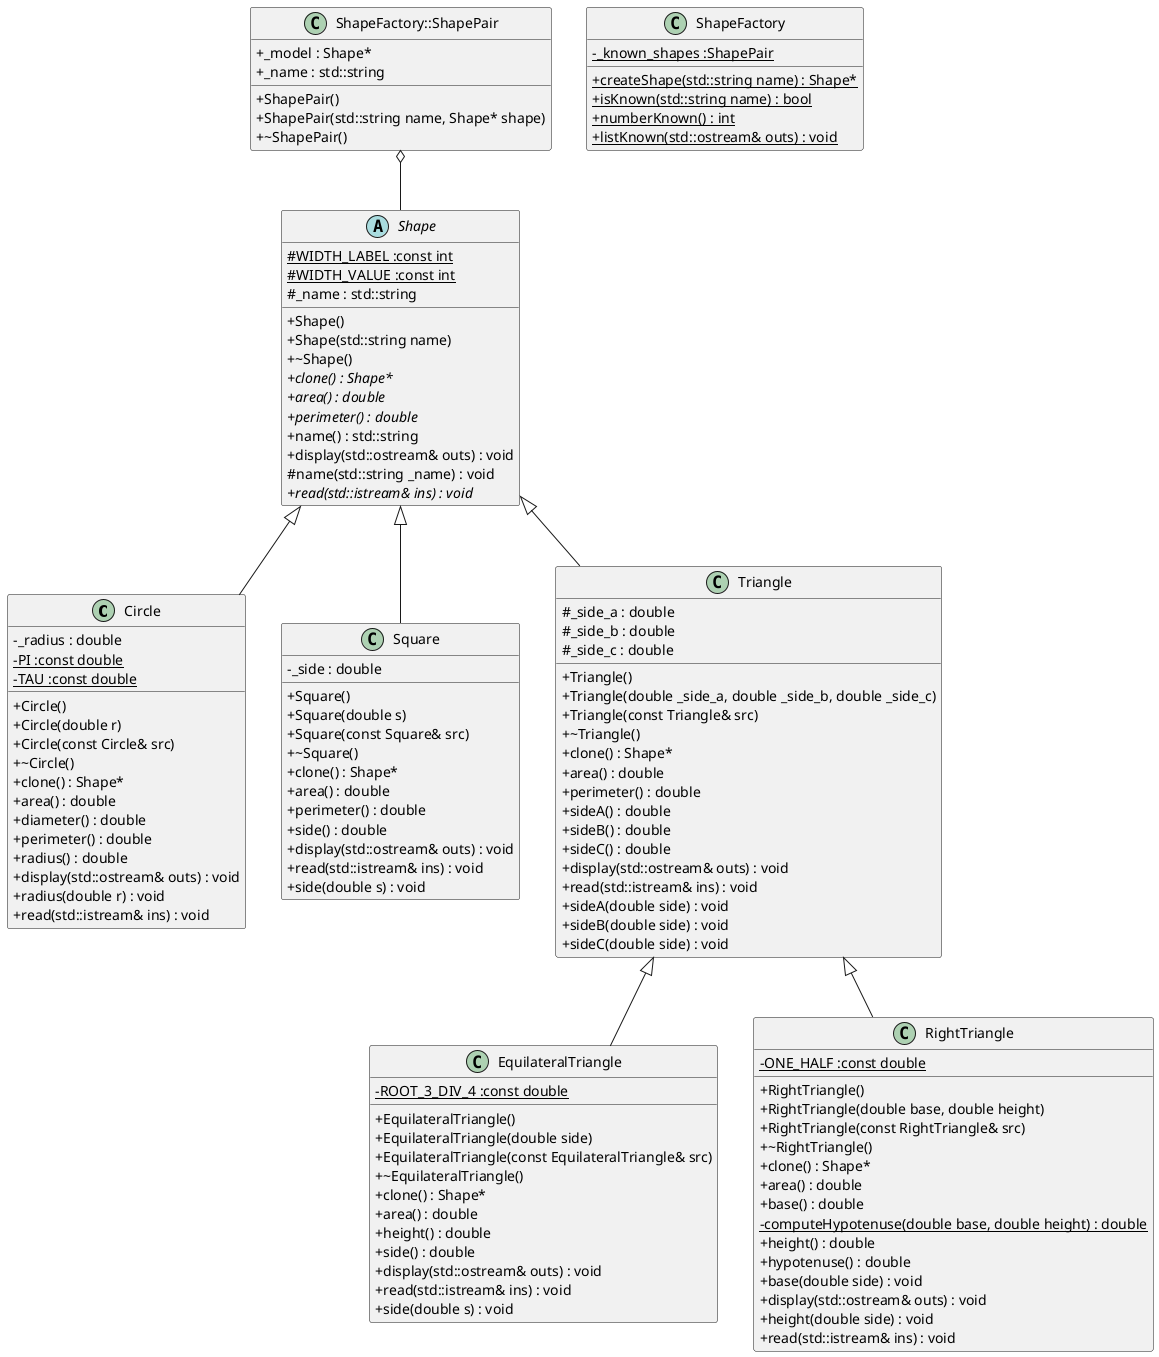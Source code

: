 @startuml
skinparam classAttributeIconSize 0
hide empty members


class Circle {
	+Circle()
	+Circle(double r)
	+Circle(const Circle& src)
	+~Circle()
	+clone() : Shape*
	-_radius : double
	+area() : double
	+diameter() : double
	+perimeter() : double
	+radius() : double
	-{static} PI :const double
	-{static} TAU :const double
	+display(std::ostream& outs) : void
	+radius(double r) : void
	+read(std::istream& ins) : void
}


class EquilateralTriangle {
	+EquilateralTriangle()
	+EquilateralTriangle(double side)
	+EquilateralTriangle(const EquilateralTriangle& src)
	+~EquilateralTriangle()
	+clone() : Shape*
	+area() : double
	+height() : double
	+side() : double
	-{static} ROOT_3_DIV_4 :const double
	+display(std::ostream& outs) : void
	+read(std::istream& ins) : void
	+side(double s) : void
}


class RightTriangle {
	+RightTriangle()
	+RightTriangle(double base, double height)
	+RightTriangle(const RightTriangle& src)
	+~RightTriangle()
	+clone() : Shape*
	+area() : double
	+base() : double
	-{static} computeHypotenuse(double base, double height) : double
	+height() : double
	+hypotenuse() : double
	-{static} ONE_HALF :const double
	+base(double side) : void
	+display(std::ostream& outs) : void
	+height(double side) : void
	+read(std::istream& ins) : void
}


abstract class Shape {
	+Shape()
	+Shape(std::string name)
	+~Shape()
	+{abstract} clone() : Shape*
	+{abstract} area() : double
	+{abstract} perimeter() : double
	#{static} WIDTH_LABEL :const int
	#{static} WIDTH_VALUE :const int
	#_name : std::string
	+name() : std::string
	+display(std::ostream& outs) : void
	#name(std::string _name) : void
	+{abstract} read(std::istream& ins) : void
}


class ShapeFactory {
	+{static} createShape(std::string name) : Shape*
	+{static} isKnown(std::string name) : bool
	+{static} numberKnown() : int
	-{static} _known_shapes :ShapePair
	+{static} listKnown(std::ostream& outs) : void
}



class ShapeFactory::ShapePair {
	+ShapePair()
	+ShapePair(std::string name, Shape* shape)
	+~ShapePair()
	+_model : Shape*
	+_name : std::string
}



class Square {
	+Square()
	+Square(double s)
	+Square(const Square& src)
	+~Square()
	+clone() : Shape*
	-_side : double
	+area() : double
	+perimeter() : double
	+side() : double
	+display(std::ostream& outs) : void
	+read(std::istream& ins) : void
	+side(double s) : void
}


class Triangle {
	+Triangle()
	+Triangle(double _side_a, double _side_b, double _side_c)
	+Triangle(const Triangle& src)
	+~Triangle()
	+clone() : Shape*
	#_side_a : double
	#_side_b : double
	#_side_c : double
	+area() : double
	+perimeter() : double
	+sideA() : double
	+sideB() : double
	+sideC() : double
	+display(std::ostream& outs) : void
	+read(std::istream& ins) : void
	+sideA(double side) : void
	+sideB(double side) : void
	+sideC(double side) : void
}





/' Inheritance relationships '/

.Shape <|-- .Circle


.Shape <|-- .Square


.Shape <|-- .Triangle


.Triangle <|-- .EquilateralTriangle


.Triangle <|-- .RightTriangle





/' Aggregation relationships '/

ShapeFactory::ShapePair o-- .Shape




@enduml

